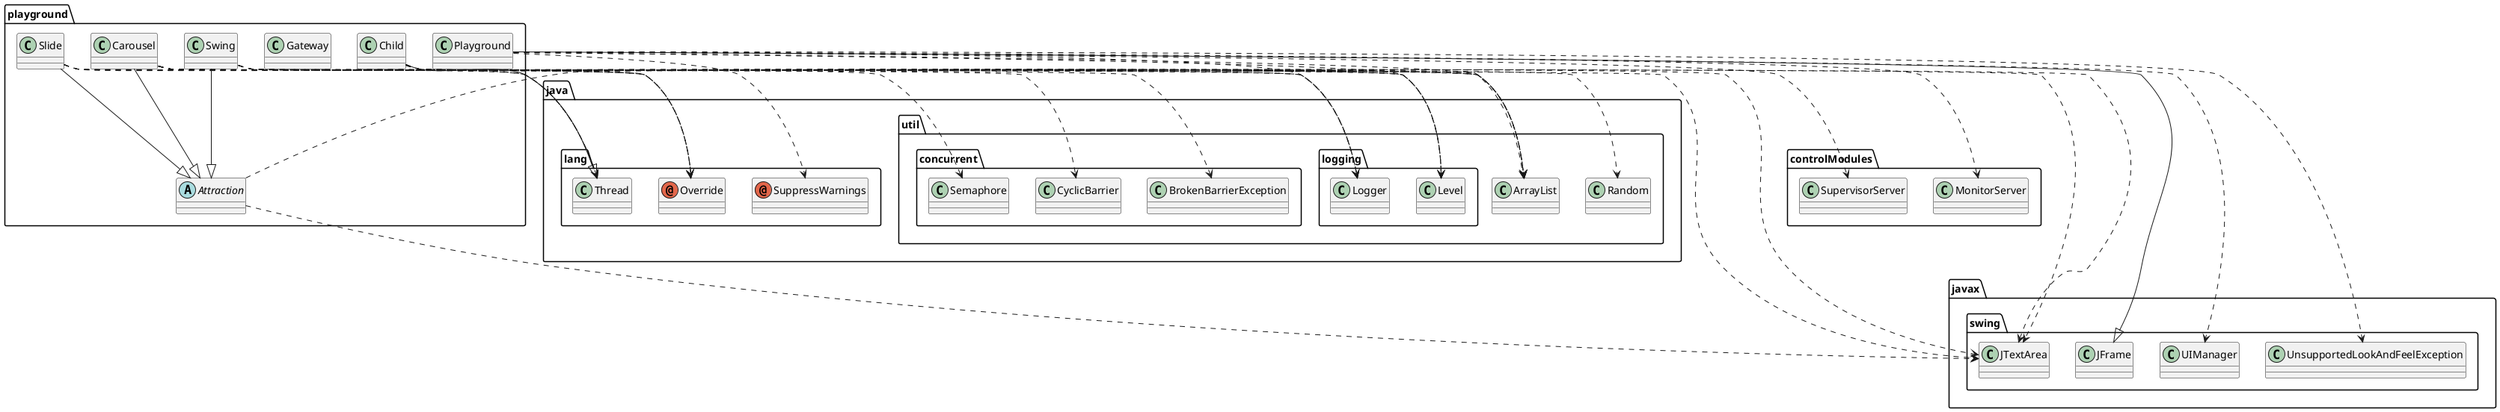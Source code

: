 @startuml
abstract class playground.Attraction
annotation java.lang.Override
annotation java.lang.SuppressWarnings
class controlModules.MonitorServer
class controlModules.SupervisorServer
class java.lang.Thread
class java.util.ArrayList
class java.util.Random
class java.util.concurrent.BrokenBarrierException
class java.util.concurrent.CyclicBarrier
class java.util.concurrent.Semaphore
class java.util.logging.Level
class java.util.logging.Logger
class javax.swing.JFrame
class javax.swing.JTextArea
class javax.swing.UIManager
class javax.swing.UnsupportedLookAndFeelException
class playground.Carousel
class playground.Child
class playground.Gateway
class playground.Playground
class playground.Slide
class playground.Swing
playground.Attraction ..> java.util.ArrayList
playground.Attraction ..> javax.swing.JTextArea
playground.Carousel --|> playground.Attraction
playground.Carousel ..> java.lang.Override
playground.Carousel ..> java.lang.Thread
playground.Carousel ..> java.util.ArrayList
playground.Carousel ..> java.util.concurrent.BrokenBarrierException
playground.Carousel ..> java.util.concurrent.CyclicBarrier
playground.Carousel ..> java.util.logging.Level
playground.Carousel ..> java.util.logging.Logger
playground.Carousel ..> javax.swing.JTextArea
playground.Child ..> java.lang.Override
playground.Child --|> java.lang.Thread
playground.Child ..> java.util.ArrayList
playground.Child ..> java.util.Random
playground.Child ..> java.util.logging.Level
playground.Child ..> java.util.logging.Logger
playground.Child ..> javax.swing.JTextArea
playground.Playground ..> java.lang.SuppressWarnings
playground.Playground ..> controlModules.MonitorServer
playground.Playground ..> controlModules.SupervisorServer
playground.Playground ..> java.util.ArrayList
playground.Playground ..> java.util.logging.Level
playground.Playground ..> java.util.logging.Logger
playground.Playground --|> javax.swing.JFrame
playground.Playground ..> javax.swing.UIManager
playground.Playground ..> javax.swing.UnsupportedLookAndFeelException
playground.Slide --|> playground.Attraction
playground.Slide ..> java.lang.Override
playground.Slide ..> java.lang.Thread
playground.Slide ..> java.util.ArrayList
playground.Slide ..> java.util.concurrent.Semaphore
playground.Slide ..> javax.swing.JTextArea
playground.Swing --|> playground.Attraction
playground.Swing ..> java.lang.Override
playground.Swing ..> java.lang.Thread
playground.Swing ..> java.util.ArrayList
playground.Swing ..> java.util.logging.Level
playground.Swing ..> java.util.logging.Logger
playground.Swing ..> javax.swing.JTextArea
@enduml